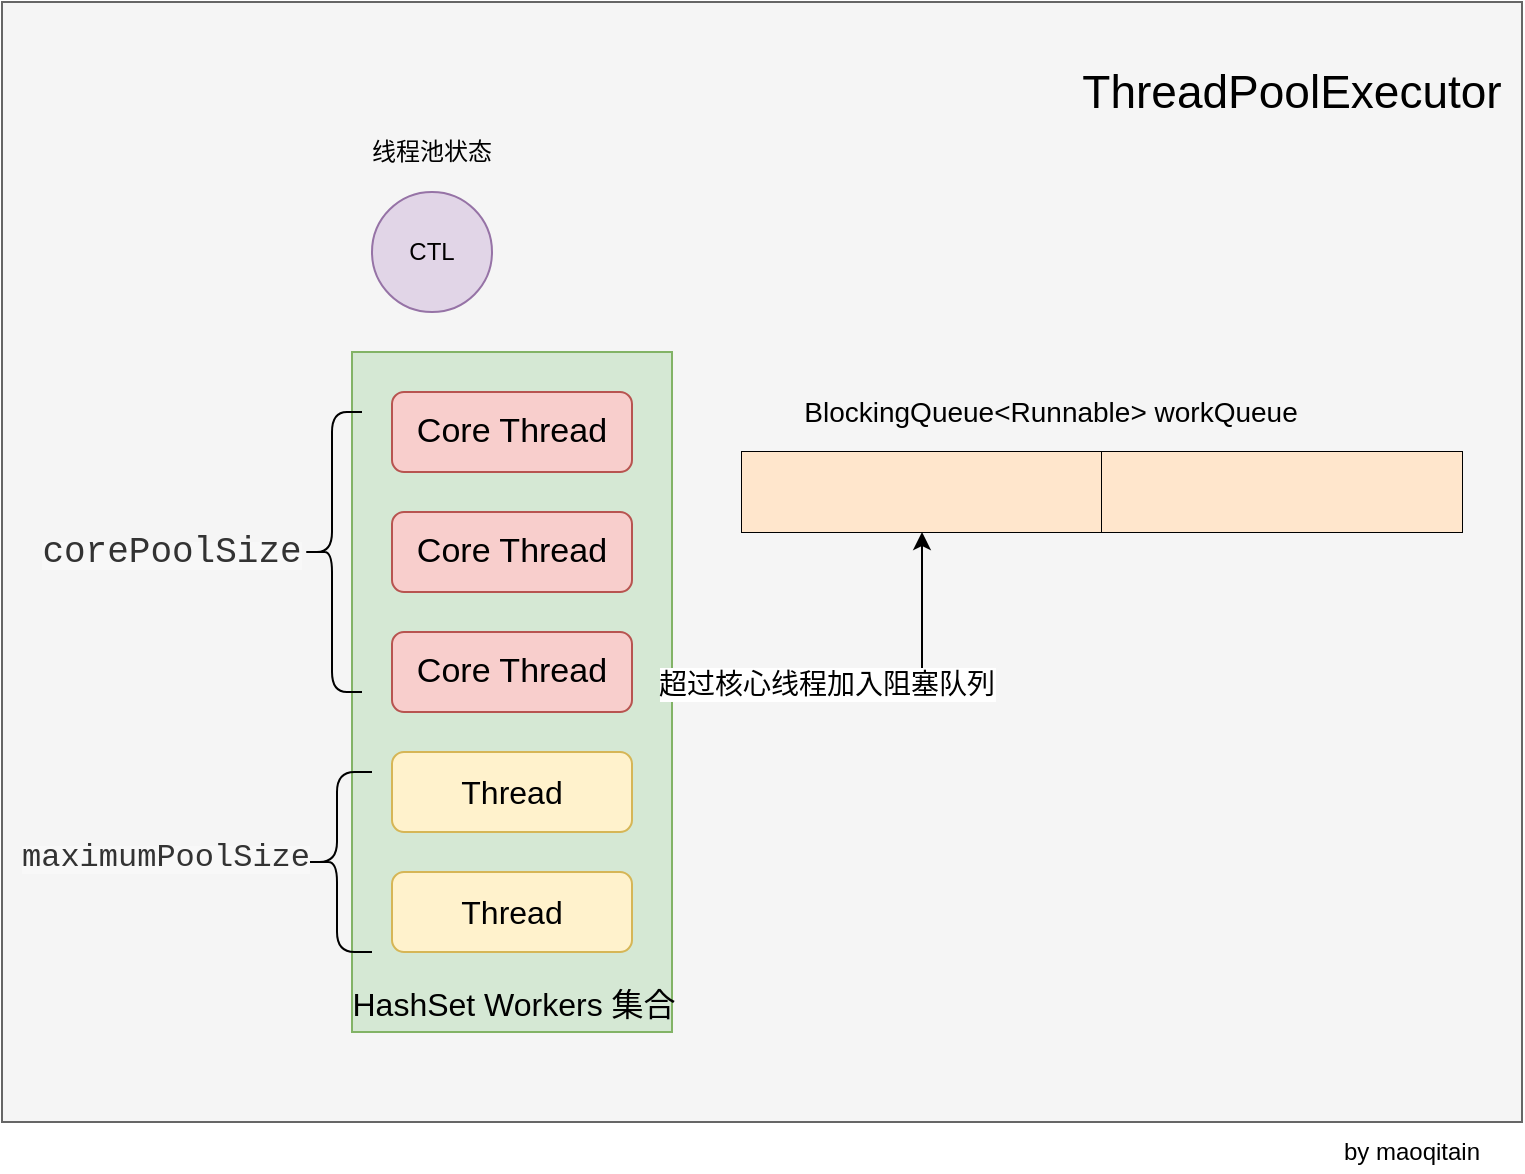 <mxfile version="13.8.5" type="device"><diagram id="evjhGYl9hCHk1xwAD8lG" name="Page-1"><mxGraphModel dx="1422" dy="762" grid="1" gridSize="10" guides="1" tooltips="1" connect="1" arrows="1" fold="1" page="1" pageScale="1" pageWidth="827" pageHeight="1169" background="#ffffff" math="0" shadow="0"><root><mxCell id="0"/><mxCell id="1" parent="0"/><mxCell id="uE2gh_ddpMiE0R91Md3q-1" value="" style="rounded=0;whiteSpace=wrap;html=1;fillColor=#f5f5f5;strokeColor=#666666;fontColor=#333333;" vertex="1" parent="1"><mxGeometry x="40" y="25" width="760" height="560" as="geometry"/></mxCell><mxCell id="uE2gh_ddpMiE0R91Md3q-2" value="CTL" style="ellipse;whiteSpace=wrap;html=1;aspect=fixed;fillColor=#e1d5e7;strokeColor=#9673a6;" vertex="1" parent="1"><mxGeometry x="225" y="120" width="60" height="60" as="geometry"/></mxCell><mxCell id="uE2gh_ddpMiE0R91Md3q-3" value="线程池状态" style="text;html=1;strokeColor=none;fillColor=none;align=center;verticalAlign=middle;whiteSpace=wrap;rounded=0;" vertex="1" parent="1"><mxGeometry x="220" y="90" width="70" height="20" as="geometry"/></mxCell><mxCell id="uE2gh_ddpMiE0R91Md3q-4" value="" style="rounded=0;whiteSpace=wrap;html=1;fillColor=#d5e8d4;strokeColor=#82b366;" vertex="1" parent="1"><mxGeometry x="215" y="200" width="160" height="340" as="geometry"/></mxCell><mxCell id="uE2gh_ddpMiE0R91Md3q-5" value="&lt;font style=&quot;font-size: 17px&quot;&gt;Core Thread&lt;/font&gt;" style="rounded=1;whiteSpace=wrap;html=1;fillColor=#f8cecc;strokeColor=#b85450;" vertex="1" parent="1"><mxGeometry x="235" y="220" width="120" height="40" as="geometry"/></mxCell><mxCell id="uE2gh_ddpMiE0R91Md3q-6" value="&lt;span style=&quot;font-size: 17px&quot;&gt;Core Thread&lt;/span&gt;" style="rounded=1;whiteSpace=wrap;html=1;fillColor=#f8cecc;strokeColor=#b85450;" vertex="1" parent="1"><mxGeometry x="235" y="280" width="120" height="40" as="geometry"/></mxCell><mxCell id="uE2gh_ddpMiE0R91Md3q-7" value="&lt;span style=&quot;font-size: 17px&quot;&gt;Core Thread&lt;/span&gt;" style="rounded=1;whiteSpace=wrap;html=1;fillColor=#f8cecc;strokeColor=#b85450;" vertex="1" parent="1"><mxGeometry x="235" y="340" width="120" height="40" as="geometry"/></mxCell><mxCell id="uE2gh_ddpMiE0R91Md3q-8" value="&lt;font style=&quot;font-size: 16px&quot;&gt;Thread&lt;/font&gt;" style="rounded=1;whiteSpace=wrap;html=1;fillColor=#fff2cc;strokeColor=#d6b656;" vertex="1" parent="1"><mxGeometry x="235" y="400" width="120" height="40" as="geometry"/></mxCell><mxCell id="uE2gh_ddpMiE0R91Md3q-9" value="&lt;span style=&quot;font-size: 16px&quot;&gt;Thread&lt;/span&gt;" style="rounded=1;whiteSpace=wrap;html=1;fillColor=#fff2cc;strokeColor=#d6b656;" vertex="1" parent="1"><mxGeometry x="235" y="460" width="120" height="40" as="geometry"/></mxCell><mxCell id="uE2gh_ddpMiE0R91Md3q-10" value="&lt;font style=&quot;font-size: 16px&quot;&gt;HashSet Workers 集合&lt;/font&gt;" style="text;html=1;strokeColor=none;fillColor=none;align=center;verticalAlign=middle;whiteSpace=wrap;rounded=0;" vertex="1" parent="1"><mxGeometry x="211" y="516" width="170" height="20" as="geometry"/></mxCell><mxCell id="uE2gh_ddpMiE0R91Md3q-11" value="" style="shape=curlyBracket;whiteSpace=wrap;html=1;rounded=1;" vertex="1" parent="1"><mxGeometry x="190" y="230" width="30" height="140" as="geometry"/></mxCell><mxCell id="uE2gh_ddpMiE0R91Md3q-12" value="&lt;span style=&quot;color: rgb(51 , 51 , 51) ; font-family: &amp;#34;menlo&amp;#34; , &amp;#34;monaco&amp;#34; , &amp;#34;consolas&amp;#34; , &amp;#34;courier new&amp;#34; , monospace ; text-align: left ; background-color: rgb(248 , 248 , 248)&quot;&gt;&lt;font style=&quot;font-size: 18px&quot;&gt;corePoolSize&lt;/font&gt;&lt;/span&gt;" style="text;html=1;strokeColor=none;fillColor=none;align=center;verticalAlign=middle;whiteSpace=wrap;rounded=0;" vertex="1" parent="1"><mxGeometry x="60" y="290" width="130" height="20" as="geometry"/></mxCell><mxCell id="uE2gh_ddpMiE0R91Md3q-13" value="" style="shape=curlyBracket;whiteSpace=wrap;html=1;rounded=1;" vertex="1" parent="1"><mxGeometry x="190" y="410" width="35" height="90" as="geometry"/></mxCell><mxCell id="uE2gh_ddpMiE0R91Md3q-14" value="&lt;span style=&quot;color: rgb(51 , 51 , 51) ; font-family: &amp;#34;menlo&amp;#34; , &amp;#34;monaco&amp;#34; , &amp;#34;consolas&amp;#34; , &amp;#34;courier new&amp;#34; , monospace ; text-align: left ; background-color: rgb(248 , 248 , 248)&quot;&gt;&lt;font style=&quot;font-size: 16px&quot;&gt;maximumPoolSize&lt;/font&gt;&lt;/span&gt;" style="text;html=1;strokeColor=none;fillColor=none;align=center;verticalAlign=middle;whiteSpace=wrap;rounded=0;" vertex="1" parent="1"><mxGeometry x="57" y="443" width="130" height="20" as="geometry"/></mxCell><mxCell id="uE2gh_ddpMiE0R91Md3q-15" value="" style="shape=table;html=1;whiteSpace=wrap;startSize=0;container=1;collapsible=0;childLayout=tableLayout;" vertex="1" parent="1"><mxGeometry x="410" y="250" width="180" height="40" as="geometry"/></mxCell><mxCell id="uE2gh_ddpMiE0R91Md3q-16" value="" style="shape=partialRectangle;html=1;whiteSpace=wrap;collapsible=0;dropTarget=0;pointerEvents=0;fillColor=none;top=0;left=0;bottom=0;right=0;points=[[0,0.5],[1,0.5]];portConstraint=eastwest;" vertex="1" parent="uE2gh_ddpMiE0R91Md3q-15"><mxGeometry width="180" height="40" as="geometry"/></mxCell><mxCell id="uE2gh_ddpMiE0R91Md3q-17" value="" style="shape=partialRectangle;html=1;whiteSpace=wrap;connectable=0;fillColor=#ffe6cc;top=0;left=0;bottom=0;right=0;overflow=hidden;strokeColor=#d79b00;" vertex="1" parent="uE2gh_ddpMiE0R91Md3q-16"><mxGeometry width="60" height="40" as="geometry"/></mxCell><mxCell id="uE2gh_ddpMiE0R91Md3q-18" value="" style="shape=partialRectangle;html=1;whiteSpace=wrap;connectable=0;fillColor=#ffe6cc;top=0;left=0;bottom=0;right=0;overflow=hidden;strokeColor=#d79b00;" vertex="1" parent="uE2gh_ddpMiE0R91Md3q-16"><mxGeometry x="60" width="50" height="40" as="geometry"/></mxCell><mxCell id="uE2gh_ddpMiE0R91Md3q-19" value="" style="shape=partialRectangle;html=1;whiteSpace=wrap;connectable=0;fillColor=#ffe6cc;top=0;left=0;bottom=0;right=0;overflow=hidden;strokeColor=#d79b00;" vertex="1" parent="uE2gh_ddpMiE0R91Md3q-16"><mxGeometry x="110" width="70" height="40" as="geometry"/></mxCell><mxCell id="uE2gh_ddpMiE0R91Md3q-20" value="" style="shape=table;html=1;whiteSpace=wrap;startSize=0;container=1;collapsible=0;childLayout=tableLayout;" vertex="1" parent="1"><mxGeometry x="590" y="250" width="180" height="40" as="geometry"/></mxCell><mxCell id="uE2gh_ddpMiE0R91Md3q-21" value="" style="shape=partialRectangle;html=1;whiteSpace=wrap;collapsible=0;dropTarget=0;pointerEvents=0;fillColor=none;top=0;left=0;bottom=0;right=0;points=[[0,0.5],[1,0.5]];portConstraint=eastwest;" vertex="1" parent="uE2gh_ddpMiE0R91Md3q-20"><mxGeometry width="180" height="40" as="geometry"/></mxCell><mxCell id="uE2gh_ddpMiE0R91Md3q-22" value="" style="shape=partialRectangle;html=1;whiteSpace=wrap;connectable=0;fillColor=#ffe6cc;top=0;left=0;bottom=0;right=0;overflow=hidden;strokeColor=#d79b00;" vertex="1" parent="uE2gh_ddpMiE0R91Md3q-21"><mxGeometry width="60" height="40" as="geometry"/></mxCell><mxCell id="uE2gh_ddpMiE0R91Md3q-23" value="" style="shape=partialRectangle;html=1;whiteSpace=wrap;connectable=0;fillColor=#ffe6cc;top=0;left=0;bottom=0;right=0;overflow=hidden;strokeColor=#d79b00;" vertex="1" parent="uE2gh_ddpMiE0R91Md3q-21"><mxGeometry x="60" width="60" height="40" as="geometry"/></mxCell><mxCell id="uE2gh_ddpMiE0R91Md3q-24" value="" style="shape=partialRectangle;html=1;whiteSpace=wrap;connectable=0;fillColor=#ffe6cc;top=0;left=0;bottom=0;right=0;overflow=hidden;strokeColor=#d79b00;" vertex="1" parent="uE2gh_ddpMiE0R91Md3q-21"><mxGeometry x="120" width="60" height="40" as="geometry"/></mxCell><mxCell id="uE2gh_ddpMiE0R91Md3q-25" value="&lt;font style=&quot;font-size: 14px&quot;&gt;BlockingQueue&amp;lt;Runnable&amp;gt; workQueue&lt;/font&gt;" style="text;html=1;align=center;verticalAlign=middle;resizable=0;points=[];autosize=1;" vertex="1" parent="1"><mxGeometry x="434" y="220" width="260" height="20" as="geometry"/></mxCell><mxCell id="uE2gh_ddpMiE0R91Md3q-26" value="&lt;font style=&quot;font-size: 23px&quot;&gt;ThreadPoolExecutor&lt;/font&gt;" style="text;html=1;strokeColor=none;fillColor=none;align=center;verticalAlign=middle;whiteSpace=wrap;rounded=0;" vertex="1" parent="1"><mxGeometry x="600" y="60" width="170" height="20" as="geometry"/></mxCell><mxCell id="uE2gh_ddpMiE0R91Md3q-28" value="" style="endArrow=classic;html=1;" edge="1" parent="1" target="uE2gh_ddpMiE0R91Md3q-16"><mxGeometry width="50" height="50" relative="1" as="geometry"><mxPoint x="500" y="370" as="sourcePoint"/><mxPoint x="550" y="320" as="targetPoint"/></mxGeometry></mxCell><mxCell id="uE2gh_ddpMiE0R91Md3q-30" value="" style="endArrow=none;html=1;" edge="1" parent="1" target="uE2gh_ddpMiE0R91Md3q-4"><mxGeometry width="50" height="50" relative="1" as="geometry"><mxPoint x="500" y="370" as="sourcePoint"/><mxPoint x="410" y="380" as="targetPoint"/></mxGeometry></mxCell><mxCell id="uE2gh_ddpMiE0R91Md3q-31" value="&lt;font style=&quot;font-size: 14px&quot;&gt;超过核心线程加入阻塞队列&lt;/font&gt;" style="edgeLabel;html=1;align=center;verticalAlign=middle;resizable=0;points=[];" vertex="1" connectable="0" parent="uE2gh_ddpMiE0R91Md3q-30"><mxGeometry x="-0.232" y="-4" relative="1" as="geometry"><mxPoint as="offset"/></mxGeometry></mxCell><mxCell id="uE2gh_ddpMiE0R91Md3q-32" value="by maoqitain" style="text;html=1;strokeColor=none;fillColor=none;align=center;verticalAlign=middle;whiteSpace=wrap;rounded=0;" vertex="1" parent="1"><mxGeometry x="700" y="590" width="90" height="20" as="geometry"/></mxCell></root></mxGraphModel></diagram></mxfile>